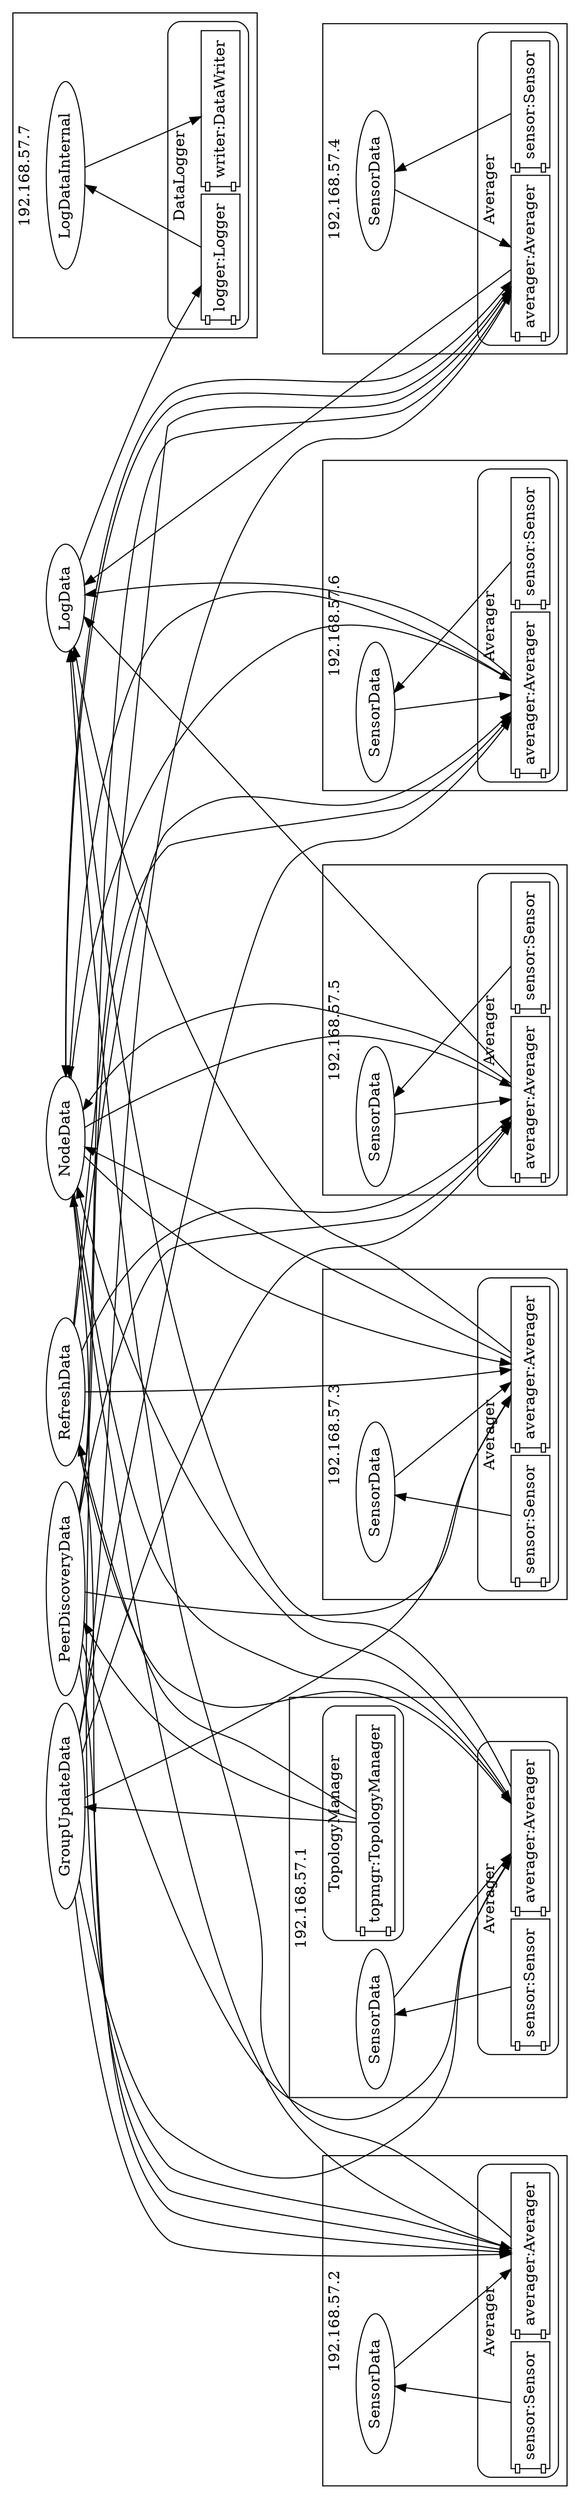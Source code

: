 digraph GroupTestApp {
rankdir=TB;
nodesep="0.1";
ranksep="1.5";
orientation=l;
subgraph msgs {
rank=min;
NodeData [shape=ellipse];
GroupUpdateData [shape=ellipse];
PeerDiscoveryData [shape=ellipse];
LogData [shape=ellipse];
RefreshData [shape=ellipse];
}

sensor_Sensor_3 -> SensorData_4;
averager_Averager_5 -> NodeData;
averager_Averager_5 -> LogData;
SensorData_4 -> averager_Averager_5;
NodeData -> averager_Averager_5;
PeerDiscoveryData -> averager_Averager_5;
GroupUpdateData -> averager_Averager_5;
RefreshData -> averager_Averager_5;
subgraph "cluster_192.168.57.2" {
label="192.168.57.2";
rankdir=BT;
rank=max;
subgraph Averager_msgs_2 {
rank=min;
SensorData_4 [label=SensorData, shape=ellipse];
}

subgraph cluster_Averager_1 {
label=Averager;
style=rounded;
sensor_Sensor_3 [label="sensor:Sensor", rank=max, shape=component];
averager_Averager_5 [label="averager:Averager", rank=max, shape=component];
}

}

sensor_Sensor_8 -> SensorData_9;
averager_Averager_10 -> NodeData;
averager_Averager_10 -> LogData;
SensorData_9 -> averager_Averager_10;
NodeData -> averager_Averager_10;
PeerDiscoveryData -> averager_Averager_10;
GroupUpdateData -> averager_Averager_10;
RefreshData -> averager_Averager_10;
topmgr_TopologyManager_12 -> GroupUpdateData;
topmgr_TopologyManager_12 -> PeerDiscoveryData;
topmgr_TopologyManager_12 -> RefreshData;
subgraph "cluster_192.168.57.1" {
label="192.168.57.1";
rankdir=BT;
rank=max;
subgraph Averager_msgs_7 {
rank=min;
SensorData_9 [label=SensorData, shape=ellipse];
}

subgraph cluster_Averager_6 {
label=Averager;
style=rounded;
sensor_Sensor_8 [label="sensor:Sensor", rank=max, shape=component];
averager_Averager_10 [label="averager:Averager", rank=max, shape=component];
}

subgraph cluster_TopologyManager_11 {
label=TopologyManager;
style=rounded;
topmgr_TopologyManager_12 [label="topmgr:TopologyManager", rank=max, shape=component];
}

}

sensor_Sensor_15 -> SensorData_16;
averager_Averager_17 -> NodeData;
averager_Averager_17 -> LogData;
SensorData_16 -> averager_Averager_17;
NodeData -> averager_Averager_17;
PeerDiscoveryData -> averager_Averager_17;
GroupUpdateData -> averager_Averager_17;
RefreshData -> averager_Averager_17;
subgraph "cluster_192.168.57.3" {
label="192.168.57.3";
rankdir=BT;
rank=max;
subgraph Averager_msgs_14 {
rank=min;
SensorData_16 [label=SensorData, shape=ellipse];
}

subgraph cluster_Averager_13 {
label=Averager;
style=rounded;
sensor_Sensor_15 [label="sensor:Sensor", rank=max, shape=component];
averager_Averager_17 [label="averager:Averager", rank=max, shape=component];
}

}

sensor_Sensor_20 -> SensorData_21;
averager_Averager_22 -> NodeData;
averager_Averager_22 -> LogData;
SensorData_21 -> averager_Averager_22;
NodeData -> averager_Averager_22;
PeerDiscoveryData -> averager_Averager_22;
GroupUpdateData -> averager_Averager_22;
RefreshData -> averager_Averager_22;
subgraph "cluster_192.168.57.5" {
label="192.168.57.5";
rankdir=BT;
rank=max;
subgraph Averager_msgs_19 {
rank=min;
SensorData_21 [label=SensorData, shape=ellipse];
}

subgraph cluster_Averager_18 {
label=Averager;
style=rounded;
sensor_Sensor_20 [label="sensor:Sensor", rank=max, shape=component];
averager_Averager_22 [label="averager:Averager", rank=max, shape=component];
}

}

sensor_Sensor_25 -> SensorData_26;
averager_Averager_27 -> NodeData;
averager_Averager_27 -> LogData;
SensorData_26 -> averager_Averager_27;
NodeData -> averager_Averager_27;
PeerDiscoveryData -> averager_Averager_27;
GroupUpdateData -> averager_Averager_27;
RefreshData -> averager_Averager_27;
subgraph "cluster_192.168.57.6" {
label="192.168.57.6";
rankdir=BT;
rank=max;
subgraph Averager_msgs_24 {
rank=min;
SensorData_26 [label=SensorData, shape=ellipse];
}

subgraph cluster_Averager_23 {
label=Averager;
style=rounded;
sensor_Sensor_25 [label="sensor:Sensor", rank=max, shape=component];
averager_Averager_27 [label="averager:Averager", rank=max, shape=component];
}

}

sensor_Sensor_30 -> SensorData_31;
averager_Averager_32 -> NodeData;
averager_Averager_32 -> LogData;
SensorData_31 -> averager_Averager_32;
NodeData -> averager_Averager_32;
PeerDiscoveryData -> averager_Averager_32;
GroupUpdateData -> averager_Averager_32;
RefreshData -> averager_Averager_32;
subgraph "cluster_192.168.57.4" {
label="192.168.57.4";
rankdir=BT;
rank=max;
subgraph Averager_msgs_29 {
rank=min;
SensorData_31 [label=SensorData, shape=ellipse];
}

subgraph cluster_Averager_28 {
label=Averager;
style=rounded;
sensor_Sensor_30 [label="sensor:Sensor", rank=max, shape=component];
averager_Averager_32 [label="averager:Averager", rank=max, shape=component];
}

}

logger_Logger_35 -> LogDataInternal_36;
LogData -> logger_Logger_35;
LogDataInternal_36 -> writer_DataWriter_37;
subgraph "cluster_192.168.57.7" {
label="192.168.57.7";
rankdir=BT;
rank=max;
subgraph DataLogger_msgs_34 {
rank=min;
LogDataInternal_36 [label=LogDataInternal, shape=ellipse];
}

subgraph cluster_DataLogger_33 {
label=DataLogger;
style=rounded;
logger_Logger_35 [label="logger:Logger", rank=max, shape=component];
writer_DataWriter_37 [label="writer:DataWriter", rank=max, shape=component];
}

}

}
